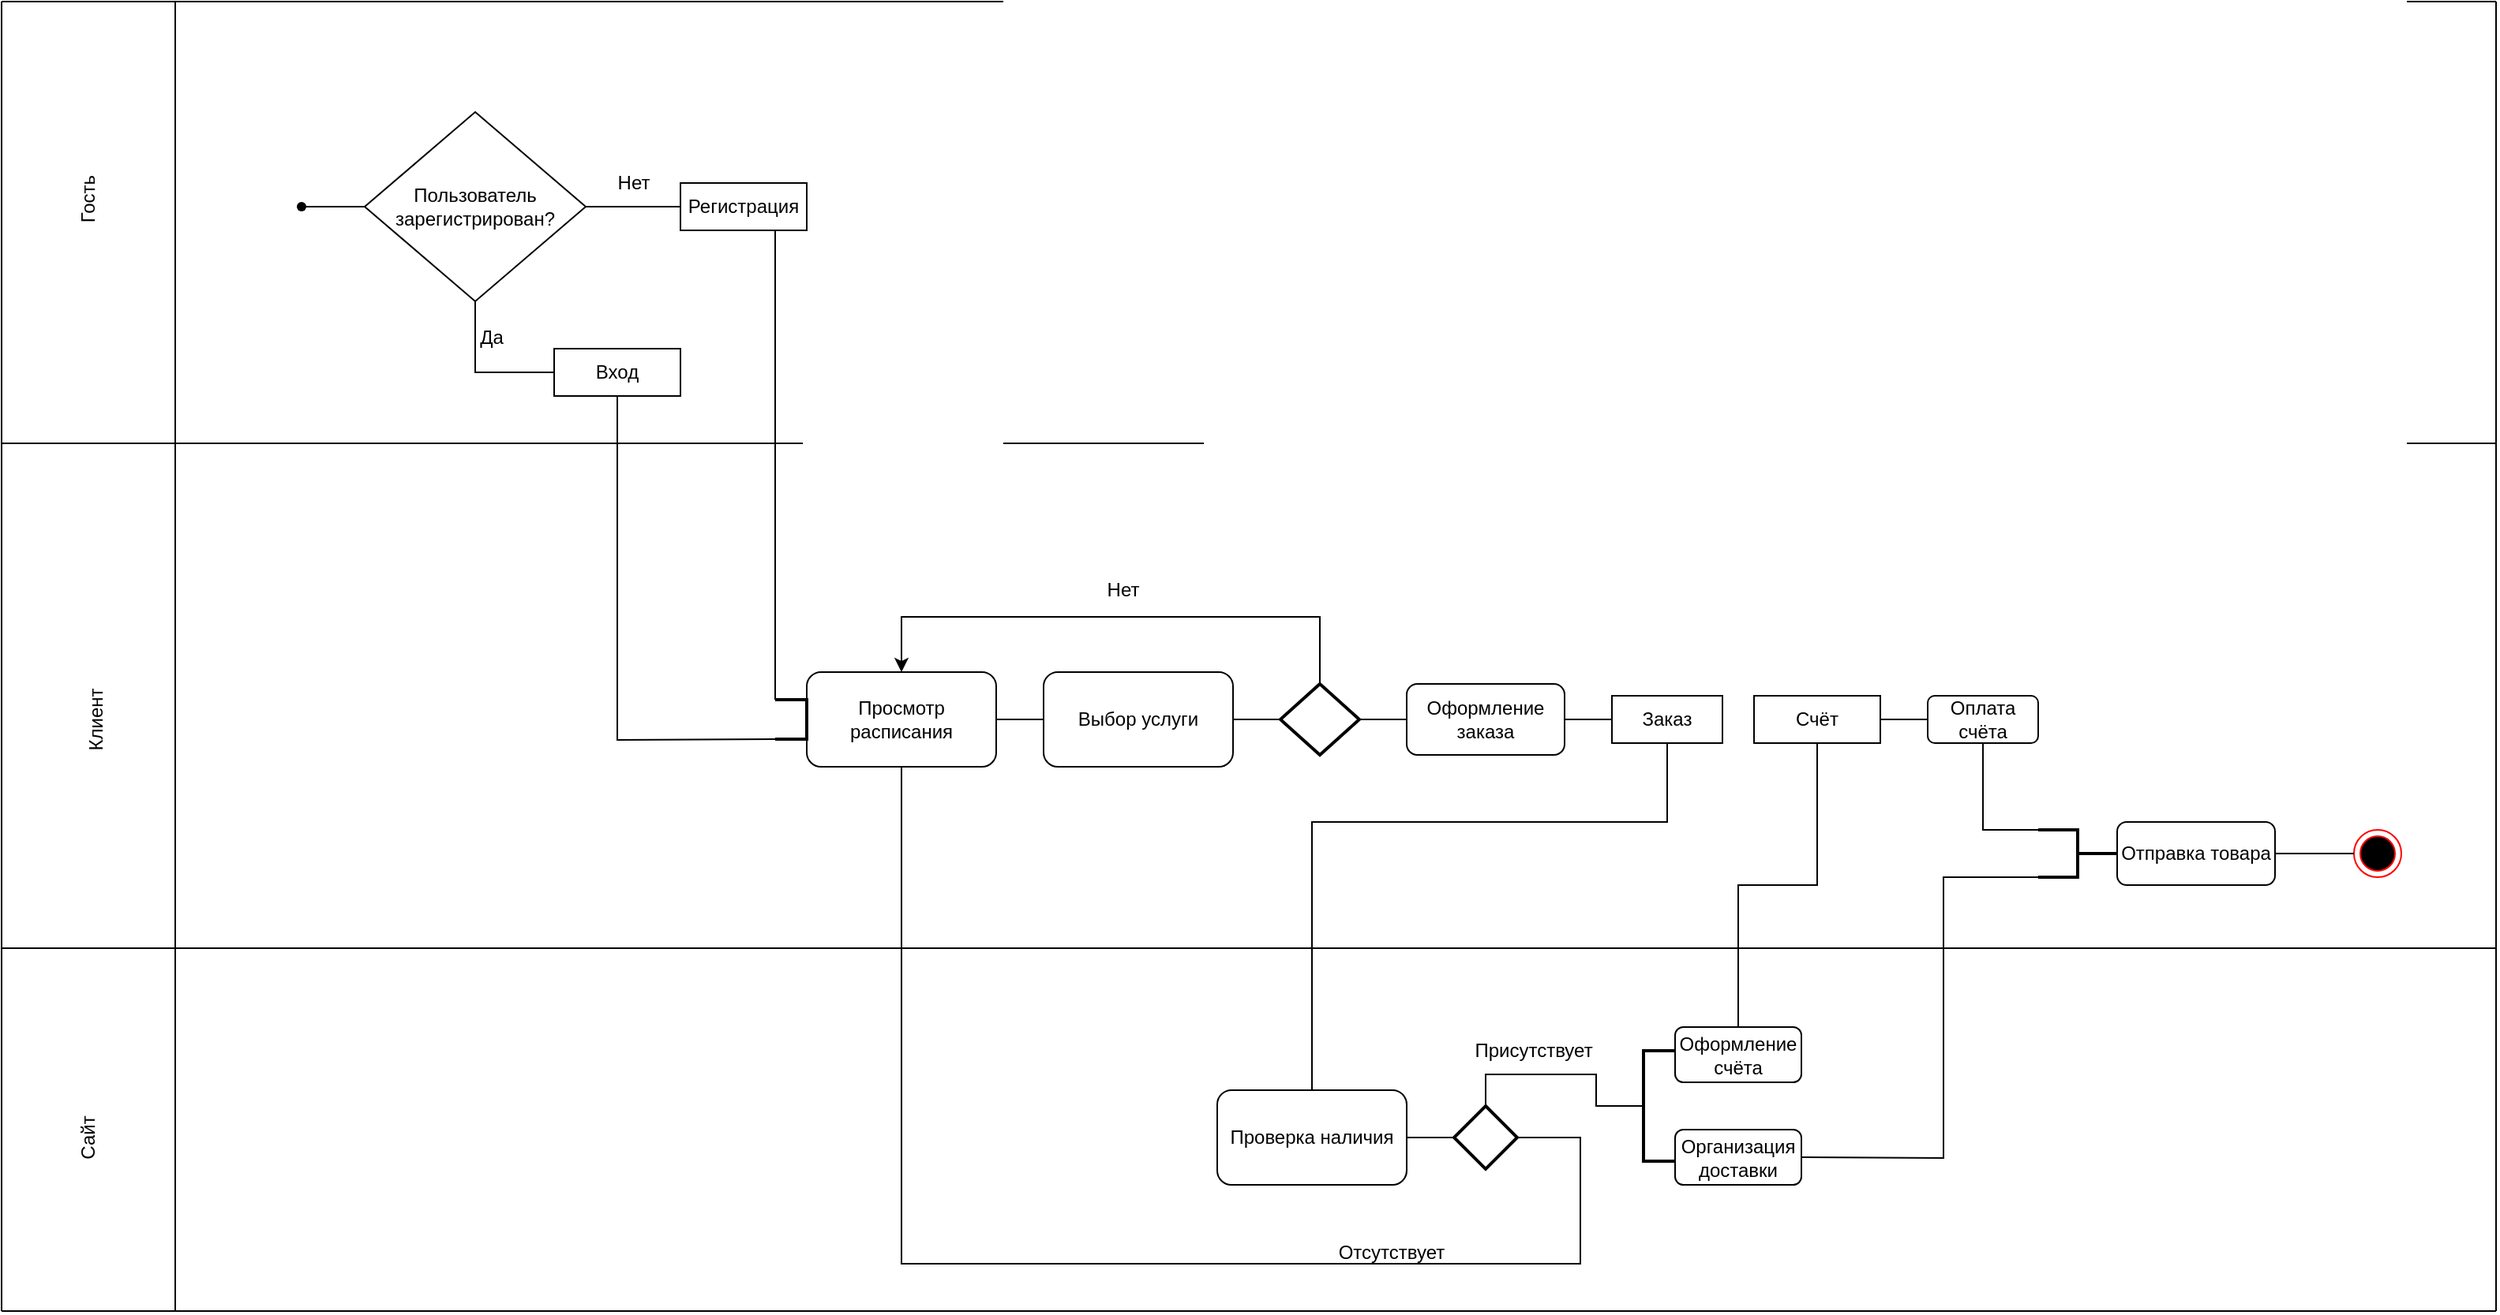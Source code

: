 <mxfile version="24.7.14">
  <diagram name="Страница — 1" id="icL8SLEV2NyJbOJhI5FH">
    <mxGraphModel dx="1581" dy="845" grid="1" gridSize="10" guides="1" tooltips="1" connect="1" arrows="1" fold="1" page="1" pageScale="1" pageWidth="3300" pageHeight="4681" math="0" shadow="0">
      <root>
        <mxCell id="0" />
        <mxCell id="1" parent="0" />
        <mxCell id="Q0DJpha165vJ6ZhB8TUo-1" value="" style="endArrow=none;html=1;rounded=0;" edge="1" parent="1">
          <mxGeometry width="50" height="50" relative="1" as="geometry">
            <mxPoint x="10" y="320" as="sourcePoint" />
            <mxPoint x="1590" y="320" as="targetPoint" />
          </mxGeometry>
        </mxCell>
        <mxCell id="Q0DJpha165vJ6ZhB8TUo-2" value="" style="endArrow=none;html=1;rounded=0;" edge="1" parent="1">
          <mxGeometry width="50" height="50" relative="1" as="geometry">
            <mxPoint x="1320" y="640" as="sourcePoint" />
            <mxPoint x="1590" y="640" as="targetPoint" />
          </mxGeometry>
        </mxCell>
        <mxCell id="Q0DJpha165vJ6ZhB8TUo-3" value="" style="endArrow=none;html=1;rounded=0;" edge="1" parent="1">
          <mxGeometry width="50" height="50" relative="1" as="geometry">
            <mxPoint x="120" y="870" as="sourcePoint" />
            <mxPoint x="120" y="40" as="targetPoint" />
          </mxGeometry>
        </mxCell>
        <mxCell id="Q0DJpha165vJ6ZhB8TUo-4" value="" style="endArrow=none;html=1;rounded=0;" edge="1" parent="1">
          <mxGeometry width="50" height="50" relative="1" as="geometry">
            <mxPoint x="10" y="870" as="sourcePoint" />
            <mxPoint x="10" y="40" as="targetPoint" />
          </mxGeometry>
        </mxCell>
        <mxCell id="Q0DJpha165vJ6ZhB8TUo-5" value="" style="endArrow=none;html=1;rounded=0;" edge="1" parent="1">
          <mxGeometry width="50" height="50" relative="1" as="geometry">
            <mxPoint x="10" y="870" as="sourcePoint" />
            <mxPoint x="1590" y="870" as="targetPoint" />
          </mxGeometry>
        </mxCell>
        <mxCell id="Q0DJpha165vJ6ZhB8TUo-6" value="" style="endArrow=none;html=1;rounded=0;" edge="1" parent="1">
          <mxGeometry width="50" height="50" relative="1" as="geometry">
            <mxPoint x="10" y="40" as="sourcePoint" />
            <mxPoint x="1590" y="40" as="targetPoint" />
          </mxGeometry>
        </mxCell>
        <mxCell id="Q0DJpha165vJ6ZhB8TUo-7" value="" style="endArrow=none;html=1;rounded=0;" edge="1" parent="1">
          <mxGeometry width="50" height="50" relative="1" as="geometry">
            <mxPoint x="1590" y="870" as="sourcePoint" />
            <mxPoint x="1590" y="40" as="targetPoint" />
          </mxGeometry>
        </mxCell>
        <mxCell id="Q0DJpha165vJ6ZhB8TUo-8" value="Клиент" style="text;html=1;align=center;verticalAlign=middle;whiteSpace=wrap;rounded=0;rotation=270;" vertex="1" parent="1">
          <mxGeometry x="40" y="480" width="60" height="30" as="geometry" />
        </mxCell>
        <mxCell id="Q0DJpha165vJ6ZhB8TUo-9" value="Сайт" style="text;html=1;align=center;verticalAlign=middle;whiteSpace=wrap;rounded=0;rotation=270;" vertex="1" parent="1">
          <mxGeometry x="35.0" y="745" width="60" height="30" as="geometry" />
        </mxCell>
        <mxCell id="Q0DJpha165vJ6ZhB8TUo-10" value="Гость" style="text;html=1;align=center;verticalAlign=middle;whiteSpace=wrap;rounded=0;rotation=270;" vertex="1" parent="1">
          <mxGeometry x="35" y="150" width="60" height="30" as="geometry" />
        </mxCell>
        <mxCell id="Q0DJpha165vJ6ZhB8TUo-11" value="" style="shape=waypoint;sketch=0;fillStyle=solid;size=6;pointerEvents=1;points=[];fillColor=none;resizable=0;rotatable=0;perimeter=centerPerimeter;snapToPoint=1;" vertex="1" parent="1">
          <mxGeometry x="190" y="160" width="20" height="20" as="geometry" />
        </mxCell>
        <mxCell id="Q0DJpha165vJ6ZhB8TUo-12" value="Пользователь зарегистрирован?" style="rhombus;whiteSpace=wrap;html=1;" vertex="1" parent="1">
          <mxGeometry x="240" y="110" width="140" height="120" as="geometry" />
        </mxCell>
        <mxCell id="Q0DJpha165vJ6ZhB8TUo-13" value="" style="endArrow=none;html=1;rounded=0;entryX=0;entryY=0.5;entryDx=0;entryDy=0;" edge="1" parent="1" source="Q0DJpha165vJ6ZhB8TUo-11" target="Q0DJpha165vJ6ZhB8TUo-12">
          <mxGeometry width="50" height="50" relative="1" as="geometry">
            <mxPoint x="180" y="260" as="sourcePoint" />
            <mxPoint x="230" y="210" as="targetPoint" />
          </mxGeometry>
        </mxCell>
        <mxCell id="Q0DJpha165vJ6ZhB8TUo-14" value="Регистрация" style="rounded=0;whiteSpace=wrap;html=1;" vertex="1" parent="1">
          <mxGeometry x="440" y="155" width="80" height="30" as="geometry" />
        </mxCell>
        <mxCell id="Q0DJpha165vJ6ZhB8TUo-15" value="Вход" style="rounded=0;whiteSpace=wrap;html=1;" vertex="1" parent="1">
          <mxGeometry x="360" y="260" width="80" height="30" as="geometry" />
        </mxCell>
        <mxCell id="Q0DJpha165vJ6ZhB8TUo-16" value="" style="endArrow=none;html=1;rounded=0;entryX=0.5;entryY=1;entryDx=0;entryDy=0;exitX=0;exitY=0.5;exitDx=0;exitDy=0;" edge="1" parent="1" source="Q0DJpha165vJ6ZhB8TUo-15" target="Q0DJpha165vJ6ZhB8TUo-12">
          <mxGeometry width="50" height="50" relative="1" as="geometry">
            <mxPoint x="180" y="280" as="sourcePoint" />
            <mxPoint x="230" y="230" as="targetPoint" />
            <Array as="points">
              <mxPoint x="310" y="275" />
            </Array>
          </mxGeometry>
        </mxCell>
        <mxCell id="Q0DJpha165vJ6ZhB8TUo-17" value="" style="endArrow=none;html=1;rounded=0;exitX=1;exitY=0.5;exitDx=0;exitDy=0;entryX=0;entryY=0.5;entryDx=0;entryDy=0;" edge="1" parent="1" source="Q0DJpha165vJ6ZhB8TUo-12" target="Q0DJpha165vJ6ZhB8TUo-14">
          <mxGeometry width="50" height="50" relative="1" as="geometry">
            <mxPoint x="530" y="250" as="sourcePoint" />
            <mxPoint x="580" y="200" as="targetPoint" />
          </mxGeometry>
        </mxCell>
        <mxCell id="Q0DJpha165vJ6ZhB8TUo-18" value="Да" style="text;html=1;align=center;verticalAlign=middle;resizable=0;points=[];autosize=1;strokeColor=none;fillColor=none;" vertex="1" parent="1">
          <mxGeometry x="300" y="238" width="40" height="30" as="geometry" />
        </mxCell>
        <mxCell id="Q0DJpha165vJ6ZhB8TUo-19" value="Нет" style="text;html=1;align=center;verticalAlign=middle;resizable=0;points=[];autosize=1;strokeColor=none;fillColor=none;" vertex="1" parent="1">
          <mxGeometry x="390" y="140" width="40" height="30" as="geometry" />
        </mxCell>
        <mxCell id="Q0DJpha165vJ6ZhB8TUo-20" value="Просмотр расписания" style="rounded=1;whiteSpace=wrap;html=1;" vertex="1" parent="1">
          <mxGeometry x="520" y="465" width="120" height="60" as="geometry" />
        </mxCell>
        <mxCell id="Q0DJpha165vJ6ZhB8TUo-22" value="" style="strokeWidth=2;html=1;shape=mxgraph.flowchart.annotation_1;align=left;pointerEvents=1;direction=west;" vertex="1" parent="1">
          <mxGeometry x="500" y="482.5" width="20" height="25" as="geometry" />
        </mxCell>
        <mxCell id="Q0DJpha165vJ6ZhB8TUo-23" value="" style="endArrow=none;html=1;rounded=0;entryX=0.5;entryY=1;entryDx=0;entryDy=0;exitX=1;exitY=0;exitDx=0;exitDy=0;exitPerimeter=0;" edge="1" parent="1" source="Q0DJpha165vJ6ZhB8TUo-22" target="Q0DJpha165vJ6ZhB8TUo-15">
          <mxGeometry width="50" height="50" relative="1" as="geometry">
            <mxPoint x="320" y="440" as="sourcePoint" />
            <mxPoint x="370" y="390" as="targetPoint" />
            <Array as="points">
              <mxPoint x="400" y="508" />
            </Array>
          </mxGeometry>
        </mxCell>
        <mxCell id="Q0DJpha165vJ6ZhB8TUo-24" value="" style="endArrow=none;html=1;rounded=0;exitX=1;exitY=1;exitDx=0;exitDy=0;exitPerimeter=0;entryX=0.75;entryY=1;entryDx=0;entryDy=0;" edge="1" parent="1" source="Q0DJpha165vJ6ZhB8TUo-22" target="Q0DJpha165vJ6ZhB8TUo-14">
          <mxGeometry width="50" height="50" relative="1" as="geometry">
            <mxPoint x="500" y="350" as="sourcePoint" />
            <mxPoint x="550" y="300" as="targetPoint" />
          </mxGeometry>
        </mxCell>
        <mxCell id="Q0DJpha165vJ6ZhB8TUo-25" value="Выбор услуги" style="rounded=1;whiteSpace=wrap;html=1;" vertex="1" parent="1">
          <mxGeometry x="670" y="465" width="120" height="60" as="geometry" />
        </mxCell>
        <mxCell id="Q0DJpha165vJ6ZhB8TUo-26" value="" style="endArrow=none;html=1;rounded=0;exitX=1;exitY=0.5;exitDx=0;exitDy=0;entryX=0;entryY=0.5;entryDx=0;entryDy=0;" edge="1" parent="1" source="Q0DJpha165vJ6ZhB8TUo-20" target="Q0DJpha165vJ6ZhB8TUo-25">
          <mxGeometry width="50" height="50" relative="1" as="geometry">
            <mxPoint x="630" y="420" as="sourcePoint" />
            <mxPoint x="680" y="370" as="targetPoint" />
          </mxGeometry>
        </mxCell>
        <mxCell id="Q0DJpha165vJ6ZhB8TUo-27" value="" style="strokeWidth=2;html=1;shape=mxgraph.flowchart.decision;whiteSpace=wrap;" vertex="1" parent="1">
          <mxGeometry x="820" y="472.5" width="50" height="45" as="geometry" />
        </mxCell>
        <mxCell id="Q0DJpha165vJ6ZhB8TUo-28" value="" style="endArrow=none;html=1;rounded=0;exitX=1;exitY=0.5;exitDx=0;exitDy=0;entryX=0;entryY=0.5;entryDx=0;entryDy=0;entryPerimeter=0;" edge="1" parent="1" source="Q0DJpha165vJ6ZhB8TUo-25" target="Q0DJpha165vJ6ZhB8TUo-27">
          <mxGeometry width="50" height="50" relative="1" as="geometry">
            <mxPoint x="830" y="440" as="sourcePoint" />
            <mxPoint x="880" y="390" as="targetPoint" />
          </mxGeometry>
        </mxCell>
        <mxCell id="Q0DJpha165vJ6ZhB8TUo-29" value="" style="endArrow=classic;html=1;rounded=0;exitX=0.5;exitY=0;exitDx=0;exitDy=0;exitPerimeter=0;entryX=0.5;entryY=0;entryDx=0;entryDy=0;" edge="1" parent="1" source="Q0DJpha165vJ6ZhB8TUo-27" target="Q0DJpha165vJ6ZhB8TUo-20">
          <mxGeometry width="50" height="50" relative="1" as="geometry">
            <mxPoint x="860" y="420" as="sourcePoint" />
            <mxPoint x="910" y="370" as="targetPoint" />
            <Array as="points">
              <mxPoint x="845" y="430" />
              <mxPoint x="580" y="430" />
            </Array>
          </mxGeometry>
        </mxCell>
        <mxCell id="Q0DJpha165vJ6ZhB8TUo-30" value="Нет" style="text;html=1;align=center;verticalAlign=middle;resizable=0;points=[];autosize=1;strokeColor=none;fillColor=none;" vertex="1" parent="1">
          <mxGeometry x="700" y="398" width="40" height="30" as="geometry" />
        </mxCell>
        <mxCell id="Q0DJpha165vJ6ZhB8TUo-31" value="Оформление заказа" style="rounded=1;whiteSpace=wrap;html=1;" vertex="1" parent="1">
          <mxGeometry x="900" y="472.5" width="100" height="45" as="geometry" />
        </mxCell>
        <mxCell id="Q0DJpha165vJ6ZhB8TUo-32" value="" style="endArrow=none;html=1;rounded=0;entryX=0;entryY=0.5;entryDx=0;entryDy=0;exitX=1;exitY=0.5;exitDx=0;exitDy=0;exitPerimeter=0;" edge="1" parent="1" source="Q0DJpha165vJ6ZhB8TUo-27" target="Q0DJpha165vJ6ZhB8TUo-31">
          <mxGeometry width="50" height="50" relative="1" as="geometry">
            <mxPoint x="740" y="610" as="sourcePoint" />
            <mxPoint x="790" y="560" as="targetPoint" />
          </mxGeometry>
        </mxCell>
        <mxCell id="Q0DJpha165vJ6ZhB8TUo-33" value="Заказ" style="rounded=0;whiteSpace=wrap;html=1;" vertex="1" parent="1">
          <mxGeometry x="1030" y="480" width="70" height="30" as="geometry" />
        </mxCell>
        <mxCell id="Q0DJpha165vJ6ZhB8TUo-34" value="" style="endArrow=none;html=1;rounded=0;exitX=1;exitY=0.5;exitDx=0;exitDy=0;entryX=0;entryY=0.5;entryDx=0;entryDy=0;" edge="1" parent="1" source="Q0DJpha165vJ6ZhB8TUo-31" target="Q0DJpha165vJ6ZhB8TUo-33">
          <mxGeometry width="50" height="50" relative="1" as="geometry">
            <mxPoint x="1000" y="450" as="sourcePoint" />
            <mxPoint x="1050" y="400" as="targetPoint" />
          </mxGeometry>
        </mxCell>
        <mxCell id="Q0DJpha165vJ6ZhB8TUo-35" value="Проверка наличия" style="rounded=1;whiteSpace=wrap;html=1;" vertex="1" parent="1">
          <mxGeometry x="780" y="730" width="120" height="60" as="geometry" />
        </mxCell>
        <mxCell id="Q0DJpha165vJ6ZhB8TUo-36" value="" style="endArrow=none;html=1;rounded=0;exitX=0.5;exitY=0;exitDx=0;exitDy=0;entryX=0.5;entryY=1;entryDx=0;entryDy=0;" edge="1" parent="1" source="Q0DJpha165vJ6ZhB8TUo-35" target="Q0DJpha165vJ6ZhB8TUo-33">
          <mxGeometry width="50" height="50" relative="1" as="geometry">
            <mxPoint x="990" y="700" as="sourcePoint" />
            <mxPoint x="1040" y="650" as="targetPoint" />
            <Array as="points">
              <mxPoint x="840" y="560" />
              <mxPoint x="1065" y="560" />
            </Array>
          </mxGeometry>
        </mxCell>
        <mxCell id="Q0DJpha165vJ6ZhB8TUo-37" value="" style="strokeWidth=2;html=1;shape=mxgraph.flowchart.decision;whiteSpace=wrap;" vertex="1" parent="1">
          <mxGeometry x="930" y="740" width="40" height="40" as="geometry" />
        </mxCell>
        <mxCell id="Q0DJpha165vJ6ZhB8TUo-38" value="" style="endArrow=none;html=1;rounded=0;exitX=1;exitY=0.5;exitDx=0;exitDy=0;entryX=0;entryY=0.5;entryDx=0;entryDy=0;entryPerimeter=0;" edge="1" parent="1" source="Q0DJpha165vJ6ZhB8TUo-35" target="Q0DJpha165vJ6ZhB8TUo-37">
          <mxGeometry width="50" height="50" relative="1" as="geometry">
            <mxPoint x="1000" y="720" as="sourcePoint" />
            <mxPoint x="1050" y="670" as="targetPoint" />
          </mxGeometry>
        </mxCell>
        <mxCell id="Q0DJpha165vJ6ZhB8TUo-39" value="" style="endArrow=none;html=1;rounded=0;exitX=1;exitY=0.5;exitDx=0;exitDy=0;exitPerimeter=0;entryX=0.5;entryY=1;entryDx=0;entryDy=0;" edge="1" parent="1" source="Q0DJpha165vJ6ZhB8TUo-37" target="Q0DJpha165vJ6ZhB8TUo-20">
          <mxGeometry width="50" height="50" relative="1" as="geometry">
            <mxPoint x="1020" y="770" as="sourcePoint" />
            <mxPoint x="1070" y="720" as="targetPoint" />
            <Array as="points">
              <mxPoint x="1010" y="760" />
              <mxPoint x="1010" y="840" />
              <mxPoint x="580" y="840" />
            </Array>
          </mxGeometry>
        </mxCell>
        <mxCell id="Q0DJpha165vJ6ZhB8TUo-40" value="Отсутствует" style="text;html=1;align=center;verticalAlign=middle;resizable=0;points=[];autosize=1;strokeColor=none;fillColor=none;" vertex="1" parent="1">
          <mxGeometry x="845" y="818" width="90" height="30" as="geometry" />
        </mxCell>
        <mxCell id="Q0DJpha165vJ6ZhB8TUo-41" value="Оформление&lt;div&gt;счёта&lt;/div&gt;" style="rounded=1;whiteSpace=wrap;html=1;" vertex="1" parent="1">
          <mxGeometry x="1070" y="690" width="80" height="35" as="geometry" />
        </mxCell>
        <mxCell id="Q0DJpha165vJ6ZhB8TUo-42" value="Организация&lt;div&gt;доставки&lt;/div&gt;" style="rounded=1;whiteSpace=wrap;html=1;" vertex="1" parent="1">
          <mxGeometry x="1070" y="755" width="80" height="35" as="geometry" />
        </mxCell>
        <mxCell id="Q0DJpha165vJ6ZhB8TUo-43" value="" style="strokeWidth=2;html=1;shape=mxgraph.flowchart.annotation_1;align=left;pointerEvents=1;" vertex="1" parent="1">
          <mxGeometry x="1050" y="705" width="20" height="70" as="geometry" />
        </mxCell>
        <mxCell id="Q0DJpha165vJ6ZhB8TUo-44" value="" style="endArrow=none;html=1;rounded=0;exitX=0.5;exitY=0;exitDx=0;exitDy=0;exitPerimeter=0;entryX=0;entryY=0.5;entryDx=0;entryDy=0;entryPerimeter=0;" edge="1" parent="1" source="Q0DJpha165vJ6ZhB8TUo-37" target="Q0DJpha165vJ6ZhB8TUo-43">
          <mxGeometry width="50" height="50" relative="1" as="geometry">
            <mxPoint x="1120" y="630" as="sourcePoint" />
            <mxPoint x="1170" y="580" as="targetPoint" />
            <Array as="points">
              <mxPoint x="950" y="720" />
              <mxPoint x="1020" y="720" />
              <mxPoint x="1020" y="740" />
            </Array>
          </mxGeometry>
        </mxCell>
        <mxCell id="Q0DJpha165vJ6ZhB8TUo-45" value="Присутствует" style="text;html=1;align=center;verticalAlign=middle;resizable=0;points=[];autosize=1;strokeColor=none;fillColor=none;" vertex="1" parent="1">
          <mxGeometry x="930" y="690" width="100" height="30" as="geometry" />
        </mxCell>
        <mxCell id="Q0DJpha165vJ6ZhB8TUo-46" value="Счёт" style="rounded=0;whiteSpace=wrap;html=1;" vertex="1" parent="1">
          <mxGeometry x="1120" y="480" width="80" height="30" as="geometry" />
        </mxCell>
        <mxCell id="Q0DJpha165vJ6ZhB8TUo-47" value="" style="endArrow=none;html=1;rounded=0;exitX=0.5;exitY=0;exitDx=0;exitDy=0;entryX=0.5;entryY=1;entryDx=0;entryDy=0;" edge="1" parent="1" source="Q0DJpha165vJ6ZhB8TUo-41" target="Q0DJpha165vJ6ZhB8TUo-46">
          <mxGeometry width="50" height="50" relative="1" as="geometry">
            <mxPoint x="1260" y="560" as="sourcePoint" />
            <mxPoint x="1310" y="510" as="targetPoint" />
            <Array as="points">
              <mxPoint x="1110" y="600" />
              <mxPoint x="1160" y="600" />
            </Array>
          </mxGeometry>
        </mxCell>
        <mxCell id="Q0DJpha165vJ6ZhB8TUo-48" value="Оплата&lt;div&gt;счёта&lt;/div&gt;" style="rounded=1;whiteSpace=wrap;html=1;" vertex="1" parent="1">
          <mxGeometry x="1230" y="480" width="70" height="30" as="geometry" />
        </mxCell>
        <mxCell id="Q0DJpha165vJ6ZhB8TUo-49" value="" style="endArrow=none;html=1;rounded=0;exitX=1;exitY=0.5;exitDx=0;exitDy=0;entryX=0;entryY=0.5;entryDx=0;entryDy=0;" edge="1" parent="1" source="Q0DJpha165vJ6ZhB8TUo-46" target="Q0DJpha165vJ6ZhB8TUo-48">
          <mxGeometry width="50" height="50" relative="1" as="geometry">
            <mxPoint x="1240" y="650" as="sourcePoint" />
            <mxPoint x="1290" y="600" as="targetPoint" />
          </mxGeometry>
        </mxCell>
        <mxCell id="Q0DJpha165vJ6ZhB8TUo-50" value="Отправка товара" style="rounded=1;whiteSpace=wrap;html=1;" vertex="1" parent="1">
          <mxGeometry x="1350" y="560" width="100" height="40" as="geometry" />
        </mxCell>
        <mxCell id="Q0DJpha165vJ6ZhB8TUo-51" value="" style="endArrow=none;html=1;rounded=0;" edge="1" parent="1">
          <mxGeometry width="50" height="50" relative="1" as="geometry">
            <mxPoint x="10" y="640" as="sourcePoint" />
            <mxPoint x="1270" y="640" as="targetPoint" />
          </mxGeometry>
        </mxCell>
        <mxCell id="Q0DJpha165vJ6ZhB8TUo-53" value="" style="endArrow=none;html=1;rounded=0;" edge="1" parent="1">
          <mxGeometry width="50" height="50" relative="1" as="geometry">
            <mxPoint x="1270" y="640" as="sourcePoint" />
            <mxPoint x="1320" y="640" as="targetPoint" />
          </mxGeometry>
        </mxCell>
        <mxCell id="Q0DJpha165vJ6ZhB8TUo-55" value="" style="endArrow=none;html=1;rounded=0;exitX=1;exitY=0.5;exitDx=0;exitDy=0;entryX=1;entryY=0;entryDx=0;entryDy=0;entryPerimeter=0;" edge="1" parent="1" source="Q0DJpha165vJ6ZhB8TUo-42" target="Q0DJpha165vJ6ZhB8TUo-58">
          <mxGeometry width="50" height="50" relative="1" as="geometry">
            <mxPoint x="1190" y="750" as="sourcePoint" />
            <mxPoint x="1300" y="597.5" as="targetPoint" />
            <Array as="points">
              <mxPoint x="1240" y="773" />
              <mxPoint x="1240" y="595" />
            </Array>
          </mxGeometry>
        </mxCell>
        <mxCell id="Q0DJpha165vJ6ZhB8TUo-56" value="" style="endArrow=none;html=1;rounded=0;exitX=0.5;exitY=1;exitDx=0;exitDy=0;entryX=1;entryY=1;entryDx=0;entryDy=0;entryPerimeter=0;" edge="1" parent="1" source="Q0DJpha165vJ6ZhB8TUo-48" target="Q0DJpha165vJ6ZhB8TUo-58">
          <mxGeometry width="50" height="50" relative="1" as="geometry">
            <mxPoint x="1340" y="490" as="sourcePoint" />
            <mxPoint x="1300" y="562.5" as="targetPoint" />
            <Array as="points">
              <mxPoint x="1265" y="565" />
            </Array>
          </mxGeometry>
        </mxCell>
        <mxCell id="Q0DJpha165vJ6ZhB8TUo-58" value="" style="strokeWidth=2;html=1;shape=mxgraph.flowchart.annotation_2;align=left;labelPosition=right;pointerEvents=1;direction=west;" vertex="1" parent="1">
          <mxGeometry x="1300" y="565" width="50" height="30" as="geometry" />
        </mxCell>
        <mxCell id="Q0DJpha165vJ6ZhB8TUo-59" value="" style="ellipse;html=1;shape=endState;fillColor=#000000;strokeColor=#ff0000;" vertex="1" parent="1">
          <mxGeometry x="1500" y="565" width="30" height="30" as="geometry" />
        </mxCell>
        <mxCell id="Q0DJpha165vJ6ZhB8TUo-60" value="" style="endArrow=none;html=1;rounded=0;exitX=1;exitY=0.5;exitDx=0;exitDy=0;entryX=0;entryY=0.5;entryDx=0;entryDy=0;" edge="1" parent="1" source="Q0DJpha165vJ6ZhB8TUo-50" target="Q0DJpha165vJ6ZhB8TUo-59">
          <mxGeometry width="50" height="50" relative="1" as="geometry">
            <mxPoint x="1470" y="490" as="sourcePoint" />
            <mxPoint x="1520" y="440" as="targetPoint" />
          </mxGeometry>
        </mxCell>
      </root>
    </mxGraphModel>
  </diagram>
</mxfile>
